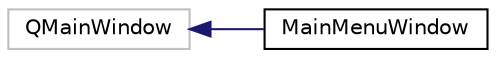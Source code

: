 digraph "Graphical Class Hierarchy"
{
 // LATEX_PDF_SIZE
  edge [fontname="Helvetica",fontsize="10",labelfontname="Helvetica",labelfontsize="10"];
  node [fontname="Helvetica",fontsize="10",shape=record];
  rankdir="LR";
  Node118 [label="QMainWindow",height=0.2,width=0.4,color="grey75", fillcolor="white", style="filled",tooltip=" "];
  Node118 -> Node0 [dir="back",color="midnightblue",fontsize="10",style="solid",fontname="Helvetica"];
  Node0 [label="MainMenuWindow",height=0.2,width=0.4,color="black", fillcolor="white", style="filled",URL="$classMainMenuWindow.html",tooltip="The main menu window class is responsible for displaying the GUI to all the available features in the..."];
}
